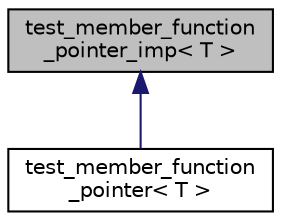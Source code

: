 digraph "test_member_function_pointer_imp&lt; T &gt;"
{
  edge [fontname="Helvetica",fontsize="10",labelfontname="Helvetica",labelfontsize="10"];
  node [fontname="Helvetica",fontsize="10",shape=record];
  Node0 [label="test_member_function\l_pointer_imp\< T \>",height=0.2,width=0.4,color="black", fillcolor="grey75", style="filled", fontcolor="black"];
  Node0 -> Node1 [dir="back",color="midnightblue",fontsize="10",style="solid",fontname="Helvetica"];
  Node1 [label="test_member_function\l_pointer\< T \>",height=0.2,width=0.4,color="black", fillcolor="white", style="filled",URL="$structtest__member__function__pointer.html"];
}
